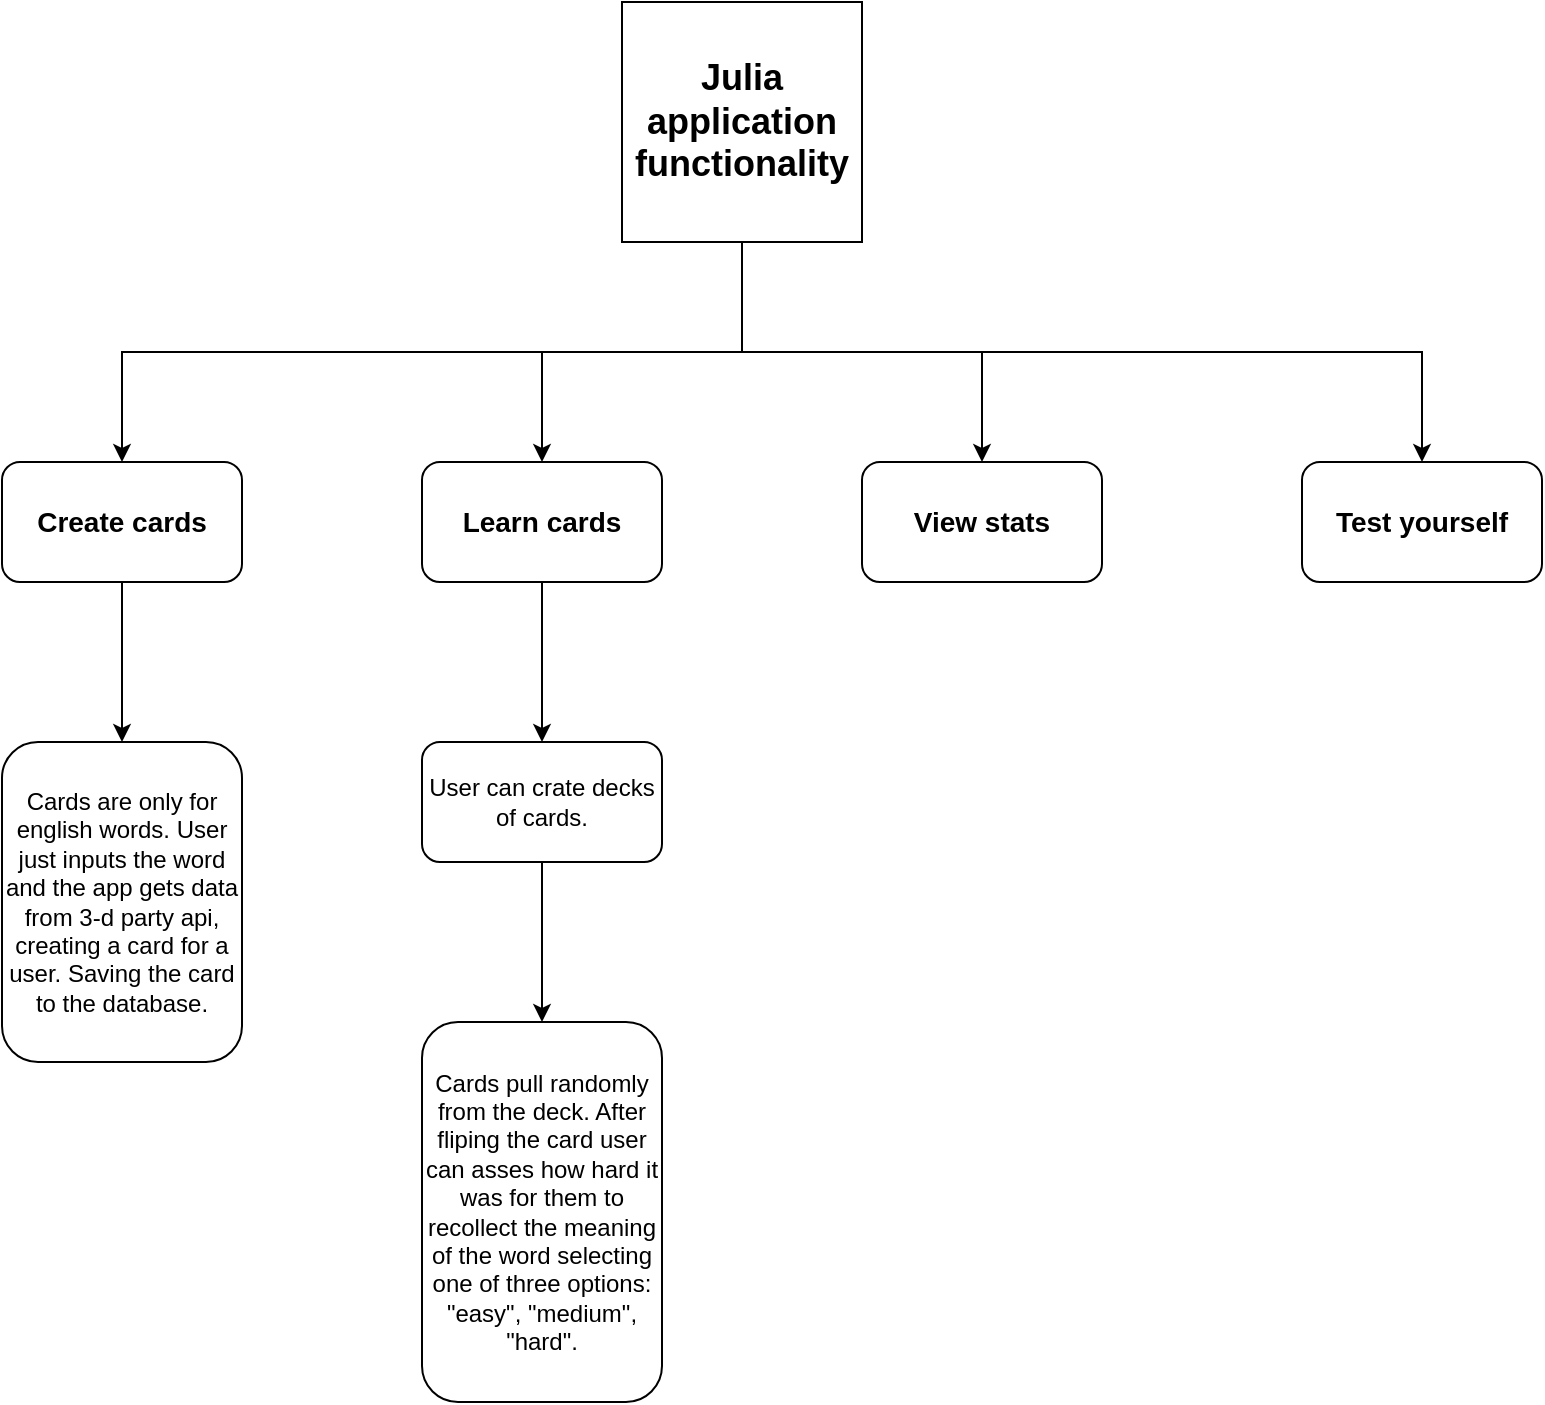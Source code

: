 <mxfile version="26.0.16">
  <diagram name="Page-1" id="ikfAr6Wg9IlykZeeA7P8">
    <mxGraphModel dx="1444" dy="933" grid="1" gridSize="10" guides="1" tooltips="1" connect="1" arrows="1" fold="1" page="1" pageScale="1" pageWidth="850" pageHeight="1100" math="0" shadow="0">
      <root>
        <mxCell id="0" />
        <mxCell id="1" parent="0" />
        <mxCell id="hRWLToJVf3gDYwzzTR4O-7" value="" style="edgeStyle=orthogonalEdgeStyle;rounded=0;orthogonalLoop=1;jettySize=auto;html=1;" edge="1" parent="1" source="hRWLToJVf3gDYwzzTR4O-1" target="hRWLToJVf3gDYwzzTR4O-3">
          <mxGeometry relative="1" as="geometry" />
        </mxCell>
        <mxCell id="hRWLToJVf3gDYwzzTR4O-1" value="&lt;font style=&quot;font-size: 18px;&quot;&gt;&lt;b&gt;Julia application functionality&lt;/b&gt;&lt;/font&gt;" style="whiteSpace=wrap;html=1;aspect=fixed;" vertex="1" parent="1">
          <mxGeometry x="340" y="20" width="120" height="120" as="geometry" />
        </mxCell>
        <mxCell id="hRWLToJVf3gDYwzzTR4O-12" value="" style="edgeStyle=orthogonalEdgeStyle;rounded=0;orthogonalLoop=1;jettySize=auto;html=1;" edge="1" parent="1" source="hRWLToJVf3gDYwzzTR4O-2" target="hRWLToJVf3gDYwzzTR4O-11">
          <mxGeometry relative="1" as="geometry" />
        </mxCell>
        <mxCell id="hRWLToJVf3gDYwzzTR4O-2" value="&lt;font style=&quot;font-size: 14px;&quot;&gt;&lt;b&gt;Create cards&lt;/b&gt;&lt;/font&gt;" style="rounded=1;whiteSpace=wrap;html=1;" vertex="1" parent="1">
          <mxGeometry x="30" y="250" width="120" height="60" as="geometry" />
        </mxCell>
        <mxCell id="hRWLToJVf3gDYwzzTR4O-16" value="" style="edgeStyle=orthogonalEdgeStyle;rounded=0;orthogonalLoop=1;jettySize=auto;html=1;" edge="1" parent="1" source="hRWLToJVf3gDYwzzTR4O-3" target="hRWLToJVf3gDYwzzTR4O-15">
          <mxGeometry relative="1" as="geometry" />
        </mxCell>
        <mxCell id="hRWLToJVf3gDYwzzTR4O-3" value="&lt;font style=&quot;font-size: 14px;&quot;&gt;&lt;b&gt;Learn cards&lt;/b&gt;&lt;/font&gt;" style="rounded=1;whiteSpace=wrap;html=1;" vertex="1" parent="1">
          <mxGeometry x="240" y="250" width="120" height="60" as="geometry" />
        </mxCell>
        <mxCell id="hRWLToJVf3gDYwzzTR4O-4" value="&lt;font style=&quot;font-size: 14px;&quot;&gt;&lt;b&gt;View stats&lt;/b&gt;&lt;/font&gt;" style="rounded=1;whiteSpace=wrap;html=1;" vertex="1" parent="1">
          <mxGeometry x="460" y="250" width="120" height="60" as="geometry" />
        </mxCell>
        <mxCell id="hRWLToJVf3gDYwzzTR4O-5" value="&lt;font style=&quot;font-size: 14px;&quot;&gt;&lt;b&gt;Test yourself&lt;/b&gt;&lt;/font&gt;" style="rounded=1;whiteSpace=wrap;html=1;" vertex="1" parent="1">
          <mxGeometry x="680" y="250" width="120" height="60" as="geometry" />
        </mxCell>
        <mxCell id="hRWLToJVf3gDYwzzTR4O-8" value="" style="edgeStyle=orthogonalEdgeStyle;rounded=0;orthogonalLoop=1;jettySize=auto;html=1;exitX=0.5;exitY=1;exitDx=0;exitDy=0;" edge="1" parent="1" source="hRWLToJVf3gDYwzzTR4O-1" target="hRWLToJVf3gDYwzzTR4O-4">
          <mxGeometry relative="1" as="geometry">
            <mxPoint x="390" y="210" as="sourcePoint" />
            <mxPoint x="310" y="260" as="targetPoint" />
          </mxGeometry>
        </mxCell>
        <mxCell id="hRWLToJVf3gDYwzzTR4O-9" value="" style="edgeStyle=orthogonalEdgeStyle;rounded=0;orthogonalLoop=1;jettySize=auto;html=1;entryX=0.5;entryY=0;entryDx=0;entryDy=0;exitX=0.5;exitY=1;exitDx=0;exitDy=0;" edge="1" parent="1" source="hRWLToJVf3gDYwzzTR4O-1" target="hRWLToJVf3gDYwzzTR4O-2">
          <mxGeometry relative="1" as="geometry">
            <mxPoint x="410" y="130" as="sourcePoint" />
            <mxPoint x="310" y="260" as="targetPoint" />
          </mxGeometry>
        </mxCell>
        <mxCell id="hRWLToJVf3gDYwzzTR4O-10" value="" style="edgeStyle=orthogonalEdgeStyle;rounded=0;orthogonalLoop=1;jettySize=auto;html=1;exitX=0.5;exitY=1;exitDx=0;exitDy=0;entryX=0.5;entryY=0;entryDx=0;entryDy=0;" edge="1" parent="1" source="hRWLToJVf3gDYwzzTR4O-1" target="hRWLToJVf3gDYwzzTR4O-5">
          <mxGeometry relative="1" as="geometry">
            <mxPoint x="420" y="140" as="sourcePoint" />
            <mxPoint x="320" y="270" as="targetPoint" />
          </mxGeometry>
        </mxCell>
        <mxCell id="hRWLToJVf3gDYwzzTR4O-11" value="Cards are only for english words. User just inputs the word and the app gets data from 3-d party api, creating a card for a user. Saving the card to the database." style="rounded=1;whiteSpace=wrap;html=1;" vertex="1" parent="1">
          <mxGeometry x="30" y="390" width="120" height="160" as="geometry" />
        </mxCell>
        <mxCell id="hRWLToJVf3gDYwzzTR4O-18" value="" style="edgeStyle=orthogonalEdgeStyle;rounded=0;orthogonalLoop=1;jettySize=auto;html=1;" edge="1" parent="1" source="hRWLToJVf3gDYwzzTR4O-15" target="hRWLToJVf3gDYwzzTR4O-17">
          <mxGeometry relative="1" as="geometry" />
        </mxCell>
        <mxCell id="hRWLToJVf3gDYwzzTR4O-15" value="&lt;font style=&quot;font-size: 12px;&quot;&gt;User can crate decks of cards.&lt;/font&gt;" style="rounded=1;whiteSpace=wrap;html=1;" vertex="1" parent="1">
          <mxGeometry x="240" y="390" width="120" height="60" as="geometry" />
        </mxCell>
        <mxCell id="hRWLToJVf3gDYwzzTR4O-17" value="Cards pull randomly from the deck. After fliping the card user can asses how hard it was for them to recollect the meaning of the word selecting one of three options:&lt;div&gt;&quot;easy&quot;, &quot;medium&quot;, &quot;hard&quot;.&lt;/div&gt;" style="rounded=1;whiteSpace=wrap;html=1;" vertex="1" parent="1">
          <mxGeometry x="240" y="530" width="120" height="190" as="geometry" />
        </mxCell>
      </root>
    </mxGraphModel>
  </diagram>
</mxfile>
